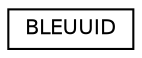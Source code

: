 digraph "Graphical Class Hierarchy"
{
  edge [fontname="Helvetica",fontsize="10",labelfontname="Helvetica",labelfontsize="10"];
  node [fontname="Helvetica",fontsize="10",shape=record];
  rankdir="LR";
  Node0 [label="BLEUUID",height=0.2,width=0.4,color="black", fillcolor="white", style="filled",URL="$class_b_l_e_u_u_i_d.html",tooltip="A model of a BLE UUID. "];
}

